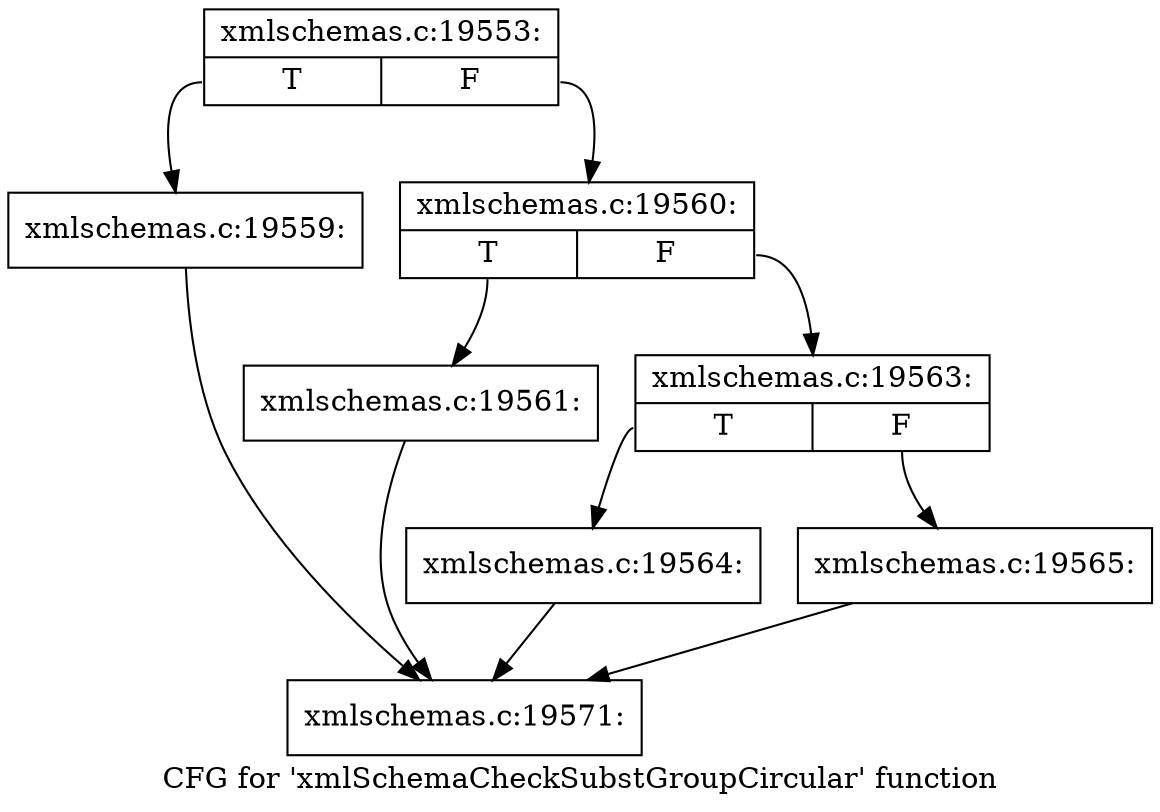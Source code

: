 digraph "CFG for 'xmlSchemaCheckSubstGroupCircular' function" {
	label="CFG for 'xmlSchemaCheckSubstGroupCircular' function";

	Node0x5306ed0 [shape=record,label="{xmlschemas.c:19553:|{<s0>T|<s1>F}}"];
	Node0x5306ed0:s0 -> Node0x5319740;
	Node0x5306ed0:s1 -> Node0x5319790;
	Node0x5319740 [shape=record,label="{xmlschemas.c:19559:}"];
	Node0x5319740 -> Node0x5307430;
	Node0x5319790 [shape=record,label="{xmlschemas.c:19560:|{<s0>T|<s1>F}}"];
	Node0x5319790:s0 -> Node0x5319c90;
	Node0x5319790:s1 -> Node0x5319ce0;
	Node0x5319c90 [shape=record,label="{xmlschemas.c:19561:}"];
	Node0x5319c90 -> Node0x5307430;
	Node0x5319ce0 [shape=record,label="{xmlschemas.c:19563:|{<s0>T|<s1>F}}"];
	Node0x5319ce0:s0 -> Node0x531a330;
	Node0x5319ce0:s1 -> Node0x531a380;
	Node0x531a330 [shape=record,label="{xmlschemas.c:19564:}"];
	Node0x531a330 -> Node0x5307430;
	Node0x531a380 [shape=record,label="{xmlschemas.c:19565:}"];
	Node0x531a380 -> Node0x5307430;
	Node0x5307430 [shape=record,label="{xmlschemas.c:19571:}"];
}
